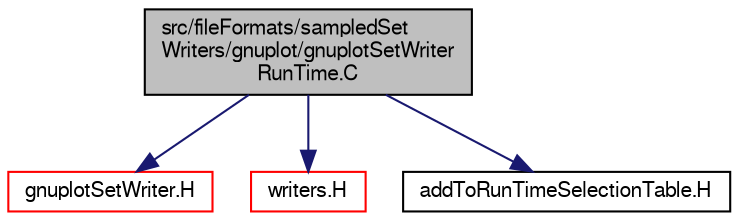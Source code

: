 digraph "src/fileFormats/sampledSetWriters/gnuplot/gnuplotSetWriterRunTime.C"
{
  bgcolor="transparent";
  edge [fontname="FreeSans",fontsize="10",labelfontname="FreeSans",labelfontsize="10"];
  node [fontname="FreeSans",fontsize="10",shape=record];
  Node0 [label="src/fileFormats/sampledSet\lWriters/gnuplot/gnuplotSetWriter\lRunTime.C",height=0.2,width=0.4,color="black", fillcolor="grey75", style="filled", fontcolor="black"];
  Node0 -> Node1 [color="midnightblue",fontsize="10",style="solid",fontname="FreeSans"];
  Node1 [label="gnuplotSetWriter.H",height=0.2,width=0.4,color="red",URL="$a01118.html"];
  Node0 -> Node101 [color="midnightblue",fontsize="10",style="solid",fontname="FreeSans"];
  Node101 [label="writers.H",height=0.2,width=0.4,color="red",URL="$a01160.html"];
  Node0 -> Node105 [color="midnightblue",fontsize="10",style="solid",fontname="FreeSans"];
  Node105 [label="addToRunTimeSelectionTable.H",height=0.2,width=0.4,color="black",URL="$a09263.html",tooltip="Macros for easy insertion into run-time selection tables. "];
}
